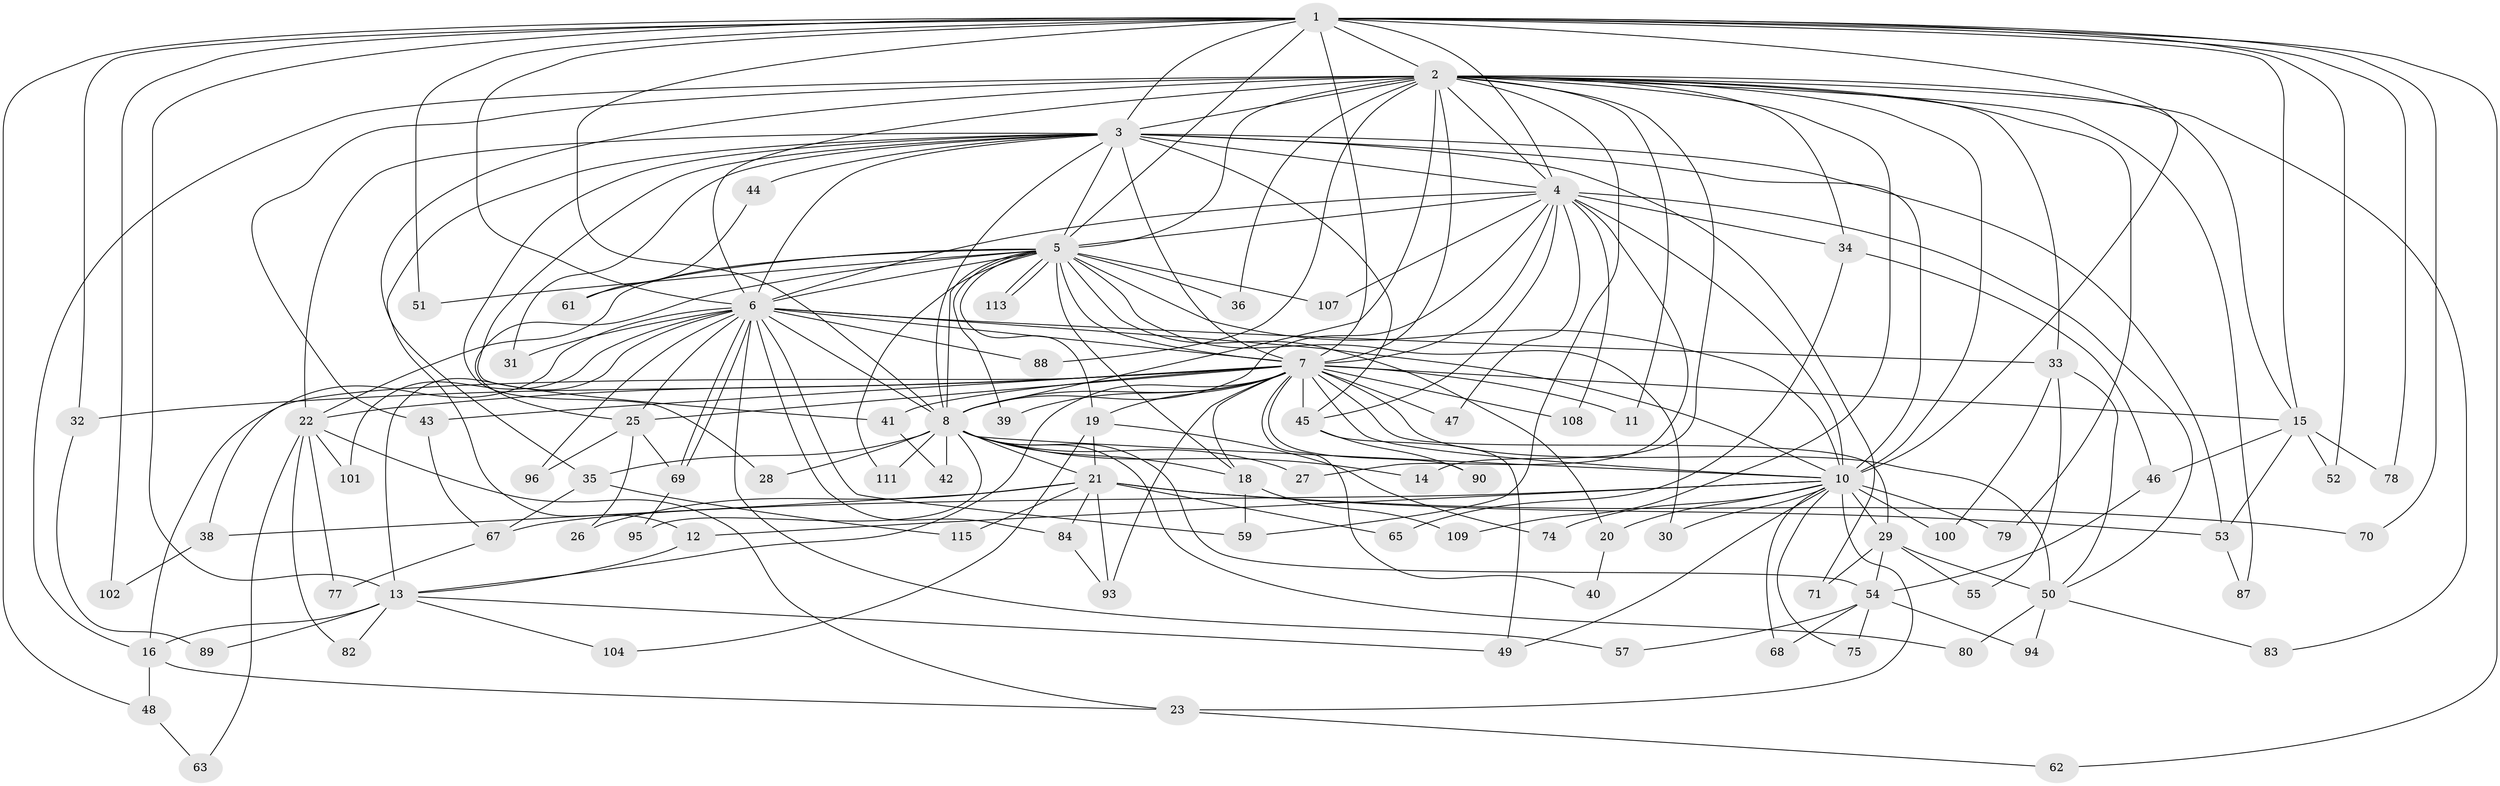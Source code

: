 // original degree distribution, {19: 0.017241379310344827, 15: 0.008620689655172414, 18: 0.008620689655172414, 17: 0.008620689655172414, 24: 0.017241379310344827, 32: 0.008620689655172414, 21: 0.008620689655172414, 23: 0.008620689655172414, 2: 0.5862068965517241, 3: 0.15517241379310345, 9: 0.008620689655172414, 6: 0.05172413793103448, 5: 0.034482758620689655, 11: 0.008620689655172414, 8: 0.008620689655172414, 4: 0.0603448275862069}
// Generated by graph-tools (version 1.1) at 2025/41/03/06/25 10:41:39]
// undirected, 89 vertices, 213 edges
graph export_dot {
graph [start="1"]
  node [color=gray90,style=filled];
  1 [super="+17"];
  2 [super="+9"];
  3 [super="+37"];
  4 [super="+106"];
  5 [super="+98"];
  6 [super="+112"];
  7 [super="+73"];
  8 [super="+60"];
  10 [super="+86"];
  11;
  12;
  13 [super="+97"];
  14;
  15 [super="+24"];
  16 [super="+110"];
  18 [super="+64"];
  19;
  20;
  21 [super="+81"];
  22 [super="+72"];
  23;
  25 [super="+85"];
  26;
  27;
  28;
  29 [super="+91"];
  30;
  31;
  32;
  33 [super="+66"];
  34;
  35 [super="+99"];
  36;
  38;
  39;
  40;
  41;
  42;
  43;
  44;
  45 [super="+56"];
  46;
  47;
  48;
  49 [super="+103"];
  50 [super="+76"];
  51;
  52;
  53 [super="+92"];
  54 [super="+58"];
  55;
  57;
  59 [super="+114"];
  61;
  62;
  63;
  65;
  67;
  68;
  69 [super="+105"];
  70;
  71;
  74;
  75;
  77;
  78;
  79;
  80;
  82;
  83;
  84;
  87;
  88;
  89;
  90;
  93 [super="+116"];
  94;
  95;
  96;
  100;
  101;
  102;
  104;
  107;
  108;
  109;
  111;
  113;
  115;
  1 -- 2 [weight=2];
  1 -- 3;
  1 -- 4;
  1 -- 5;
  1 -- 6;
  1 -- 7;
  1 -- 8;
  1 -- 10;
  1 -- 15;
  1 -- 32;
  1 -- 48;
  1 -- 51;
  1 -- 52;
  1 -- 62;
  1 -- 70;
  1 -- 78;
  1 -- 102;
  1 -- 13;
  2 -- 3 [weight=2];
  2 -- 4 [weight=2];
  2 -- 5 [weight=2];
  2 -- 6 [weight=2];
  2 -- 7 [weight=2];
  2 -- 8 [weight=2];
  2 -- 10 [weight=3];
  2 -- 34;
  2 -- 79;
  2 -- 83;
  2 -- 109;
  2 -- 11;
  2 -- 14;
  2 -- 16;
  2 -- 87;
  2 -- 88;
  2 -- 33;
  2 -- 35;
  2 -- 36;
  2 -- 43;
  2 -- 15;
  2 -- 59;
  3 -- 4;
  3 -- 5;
  3 -- 6;
  3 -- 7 [weight=2];
  3 -- 8;
  3 -- 10;
  3 -- 12;
  3 -- 22;
  3 -- 28;
  3 -- 31;
  3 -- 41;
  3 -- 44 [weight=2];
  3 -- 71;
  3 -- 53;
  3 -- 45;
  4 -- 5;
  4 -- 6;
  4 -- 7;
  4 -- 8;
  4 -- 10 [weight=2];
  4 -- 27;
  4 -- 34;
  4 -- 45;
  4 -- 47;
  4 -- 50;
  4 -- 107;
  4 -- 108;
  5 -- 6;
  5 -- 7 [weight=2];
  5 -- 8;
  5 -- 10;
  5 -- 19;
  5 -- 20;
  5 -- 25;
  5 -- 30;
  5 -- 36;
  5 -- 39;
  5 -- 51;
  5 -- 61;
  5 -- 107;
  5 -- 111;
  5 -- 113;
  5 -- 113;
  5 -- 22;
  5 -- 18;
  6 -- 7;
  6 -- 8;
  6 -- 10 [weight=2];
  6 -- 25;
  6 -- 31;
  6 -- 33 [weight=2];
  6 -- 38;
  6 -- 57;
  6 -- 59;
  6 -- 69;
  6 -- 69;
  6 -- 84;
  6 -- 88;
  6 -- 96;
  6 -- 101;
  6 -- 13;
  7 -- 8 [weight=2];
  7 -- 10;
  7 -- 11;
  7 -- 13;
  7 -- 15;
  7 -- 18;
  7 -- 19;
  7 -- 22;
  7 -- 29;
  7 -- 32;
  7 -- 39;
  7 -- 40;
  7 -- 41;
  7 -- 43;
  7 -- 45;
  7 -- 47;
  7 -- 90;
  7 -- 93;
  7 -- 108;
  7 -- 25;
  7 -- 50;
  7 -- 16;
  8 -- 10;
  8 -- 14;
  8 -- 18;
  8 -- 21;
  8 -- 27;
  8 -- 28;
  8 -- 35;
  8 -- 42;
  8 -- 80;
  8 -- 95;
  8 -- 111;
  8 -- 54;
  10 -- 12;
  10 -- 20;
  10 -- 23;
  10 -- 29;
  10 -- 30;
  10 -- 49;
  10 -- 67;
  10 -- 68;
  10 -- 74;
  10 -- 75;
  10 -- 79;
  10 -- 100;
  12 -- 13;
  13 -- 16;
  13 -- 82;
  13 -- 89;
  13 -- 104;
  13 -- 49;
  15 -- 52;
  15 -- 53;
  15 -- 78;
  15 -- 46;
  16 -- 23;
  16 -- 48;
  18 -- 59;
  18 -- 109;
  19 -- 21 [weight=2];
  19 -- 74;
  19 -- 104;
  20 -- 40;
  21 -- 26;
  21 -- 38;
  21 -- 65;
  21 -- 70;
  21 -- 84;
  21 -- 115;
  21 -- 53;
  21 -- 93;
  22 -- 63;
  22 -- 77;
  22 -- 82;
  22 -- 101;
  22 -- 23;
  23 -- 62;
  25 -- 26;
  25 -- 96;
  25 -- 69;
  29 -- 54;
  29 -- 55;
  29 -- 71;
  29 -- 50;
  32 -- 89;
  33 -- 50;
  33 -- 55;
  33 -- 100;
  34 -- 46;
  34 -- 65;
  35 -- 115;
  35 -- 67;
  38 -- 102;
  41 -- 42;
  43 -- 67;
  44 -- 61;
  45 -- 49;
  45 -- 90;
  46 -- 54;
  48 -- 63;
  50 -- 80;
  50 -- 83;
  50 -- 94;
  53 -- 87;
  54 -- 57;
  54 -- 75;
  54 -- 94;
  54 -- 68;
  67 -- 77;
  69 -- 95;
  84 -- 93;
}
